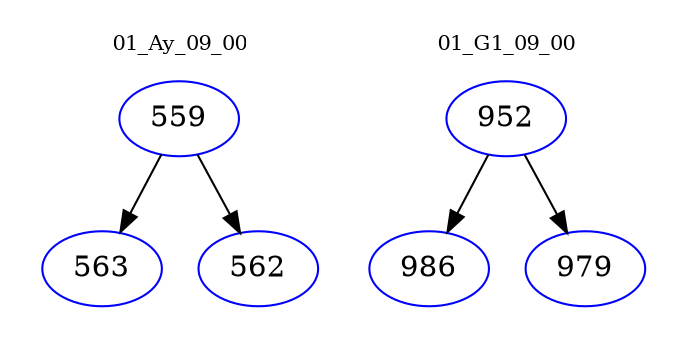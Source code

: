 digraph{
subgraph cluster_0 {
color = white
label = "01_Ay_09_00";
fontsize=10;
T0_559 [label="559", color="blue"]
T0_559 -> T0_563 [color="black"]
T0_563 [label="563", color="blue"]
T0_559 -> T0_562 [color="black"]
T0_562 [label="562", color="blue"]
}
subgraph cluster_1 {
color = white
label = "01_G1_09_00";
fontsize=10;
T1_952 [label="952", color="blue"]
T1_952 -> T1_986 [color="black"]
T1_986 [label="986", color="blue"]
T1_952 -> T1_979 [color="black"]
T1_979 [label="979", color="blue"]
}
}
